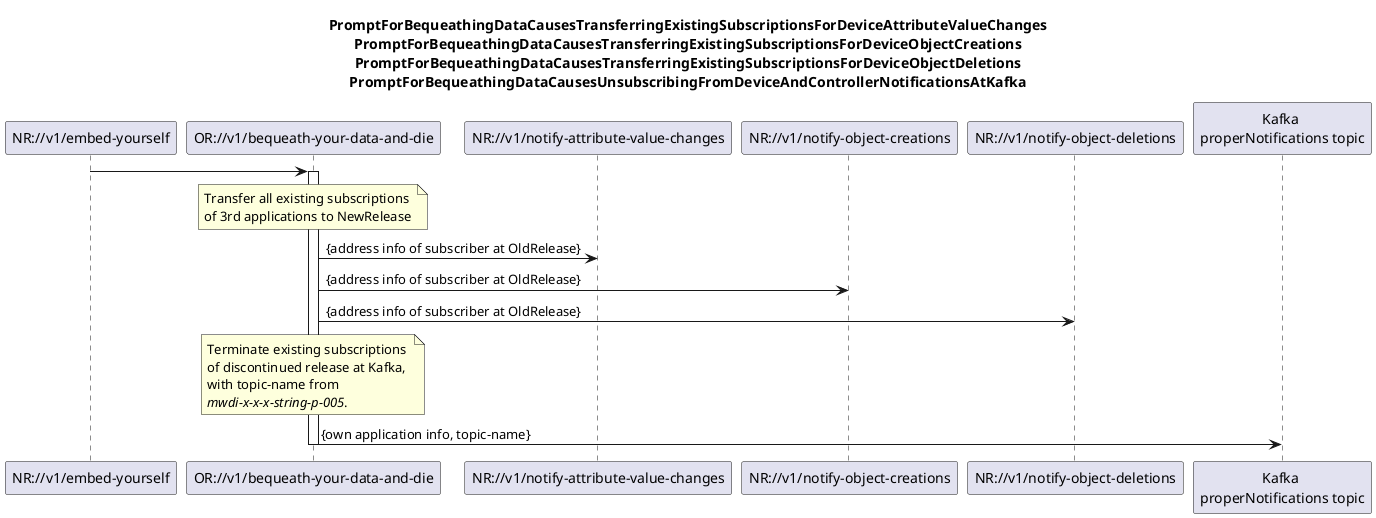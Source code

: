 @startuml 09x_BequeathYourDataAndDie
skinparam responseMessageBelowArrow true

title
PromptForBequeathingDataCausesTransferringExistingSubscriptionsForDeviceAttributeValueChanges
PromptForBequeathingDataCausesTransferringExistingSubscriptionsForDeviceObjectCreations
PromptForBequeathingDataCausesTransferringExistingSubscriptionsForDeviceObjectDeletions
PromptForBequeathingDataCausesUnsubscribingFromDeviceAndControllerNotificationsAtKafka
end title

participant "NR://v1/embed-yourself" as NewRelease
participant "OR://v1/bequeath-your-data-and-die" as OldRelease
participant "NR://v1/notify-attribute-value-changes" as notifyAttributeChange
participant "NR://v1/notify-object-creations" as notifyObjectCreation
participant "NR://v1/notify-object-deletions" as notifyObjectDeletion
participant "Kafka \nproperNotifications topic" as endSubsriptionAtKafka

NewRelease -> OldRelease
activate OldRelease

note over OldRelease
Transfer all existing subscriptions 
of 3rd applications to NewRelease
end note
OldRelease -> notifyAttributeChange: {address info of subscriber at OldRelease}
OldRelease -> notifyObjectCreation: {address info of subscriber at OldRelease}
OldRelease -> notifyObjectDeletion: {address info of subscriber at OldRelease}

note over OldRelease
Terminate existing subscriptions 
of discontinued release at Kafka,
with topic-name from 
<i>mwdi-x-x-x-string-p-005</i>.
end note
OldRelease -> endSubsriptionAtKafka: {own application info, topic-name}

deactivate OldRelease

@enduml